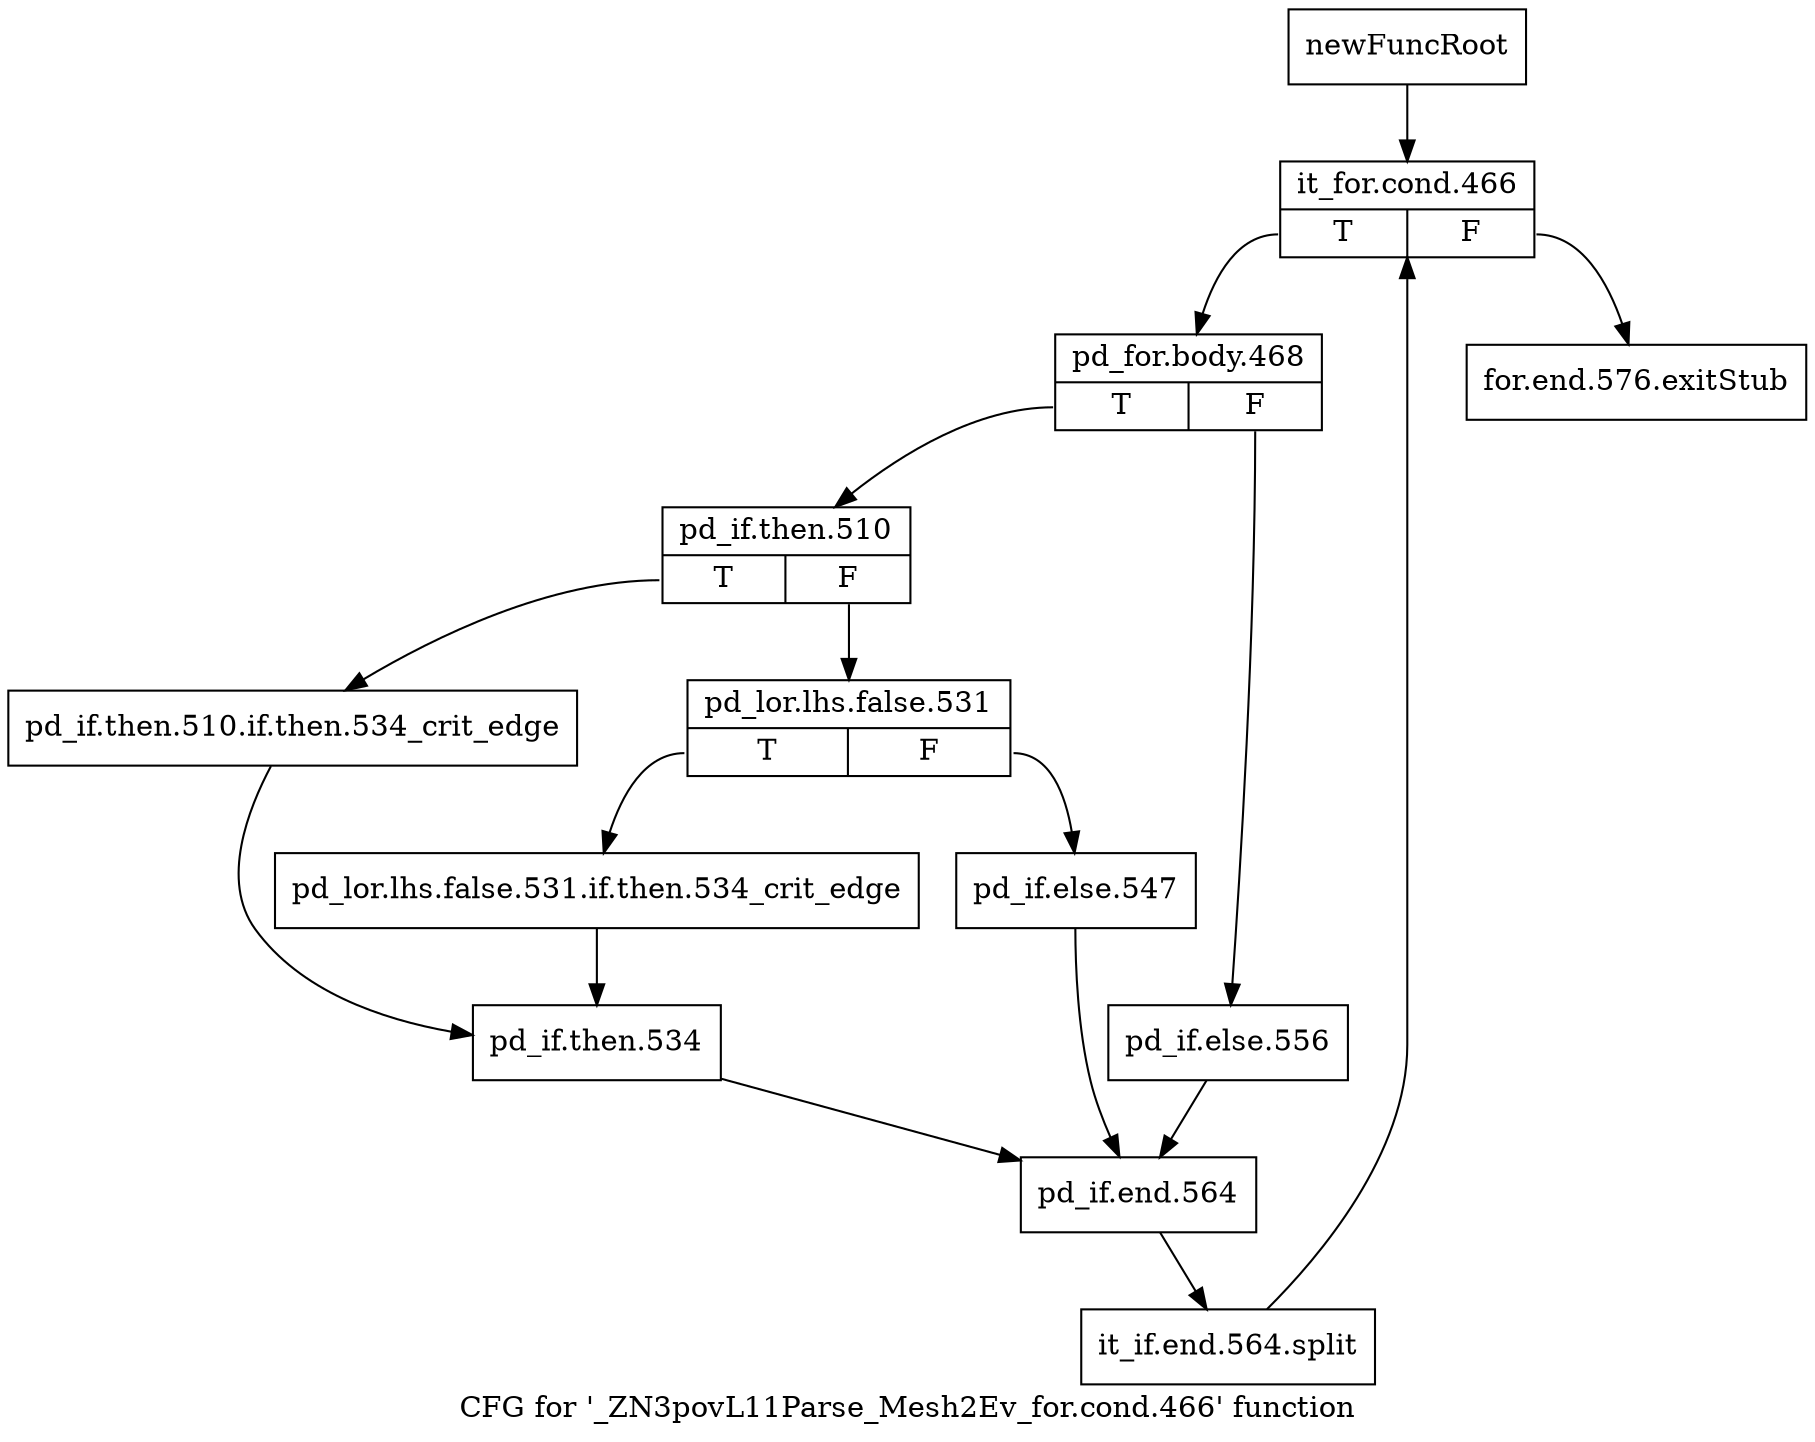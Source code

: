digraph "CFG for '_ZN3povL11Parse_Mesh2Ev_for.cond.466' function" {
	label="CFG for '_ZN3povL11Parse_Mesh2Ev_for.cond.466' function";

	Node0x279be60 [shape=record,label="{newFuncRoot}"];
	Node0x279be60 -> Node0x279bf00;
	Node0x279beb0 [shape=record,label="{for.end.576.exitStub}"];
	Node0x279bf00 [shape=record,label="{it_for.cond.466|{<s0>T|<s1>F}}"];
	Node0x279bf00:s0 -> Node0x279bf50;
	Node0x279bf00:s1 -> Node0x279beb0;
	Node0x279bf50 [shape=record,label="{pd_for.body.468|{<s0>T|<s1>F}}"];
	Node0x279bf50:s0 -> Node0x279bff0;
	Node0x279bf50:s1 -> Node0x279bfa0;
	Node0x279bfa0 [shape=record,label="{pd_if.else.556}"];
	Node0x279bfa0 -> Node0x279c1d0;
	Node0x279bff0 [shape=record,label="{pd_if.then.510|{<s0>T|<s1>F}}"];
	Node0x279bff0:s0 -> Node0x279c130;
	Node0x279bff0:s1 -> Node0x279c040;
	Node0x279c040 [shape=record,label="{pd_lor.lhs.false.531|{<s0>T|<s1>F}}"];
	Node0x279c040:s0 -> Node0x279c0e0;
	Node0x279c040:s1 -> Node0x279c090;
	Node0x279c090 [shape=record,label="{pd_if.else.547}"];
	Node0x279c090 -> Node0x279c1d0;
	Node0x279c0e0 [shape=record,label="{pd_lor.lhs.false.531.if.then.534_crit_edge}"];
	Node0x279c0e0 -> Node0x279c180;
	Node0x279c130 [shape=record,label="{pd_if.then.510.if.then.534_crit_edge}"];
	Node0x279c130 -> Node0x279c180;
	Node0x279c180 [shape=record,label="{pd_if.then.534}"];
	Node0x279c180 -> Node0x279c1d0;
	Node0x279c1d0 [shape=record,label="{pd_if.end.564}"];
	Node0x279c1d0 -> Node0x374d670;
	Node0x374d670 [shape=record,label="{it_if.end.564.split}"];
	Node0x374d670 -> Node0x279bf00;
}
